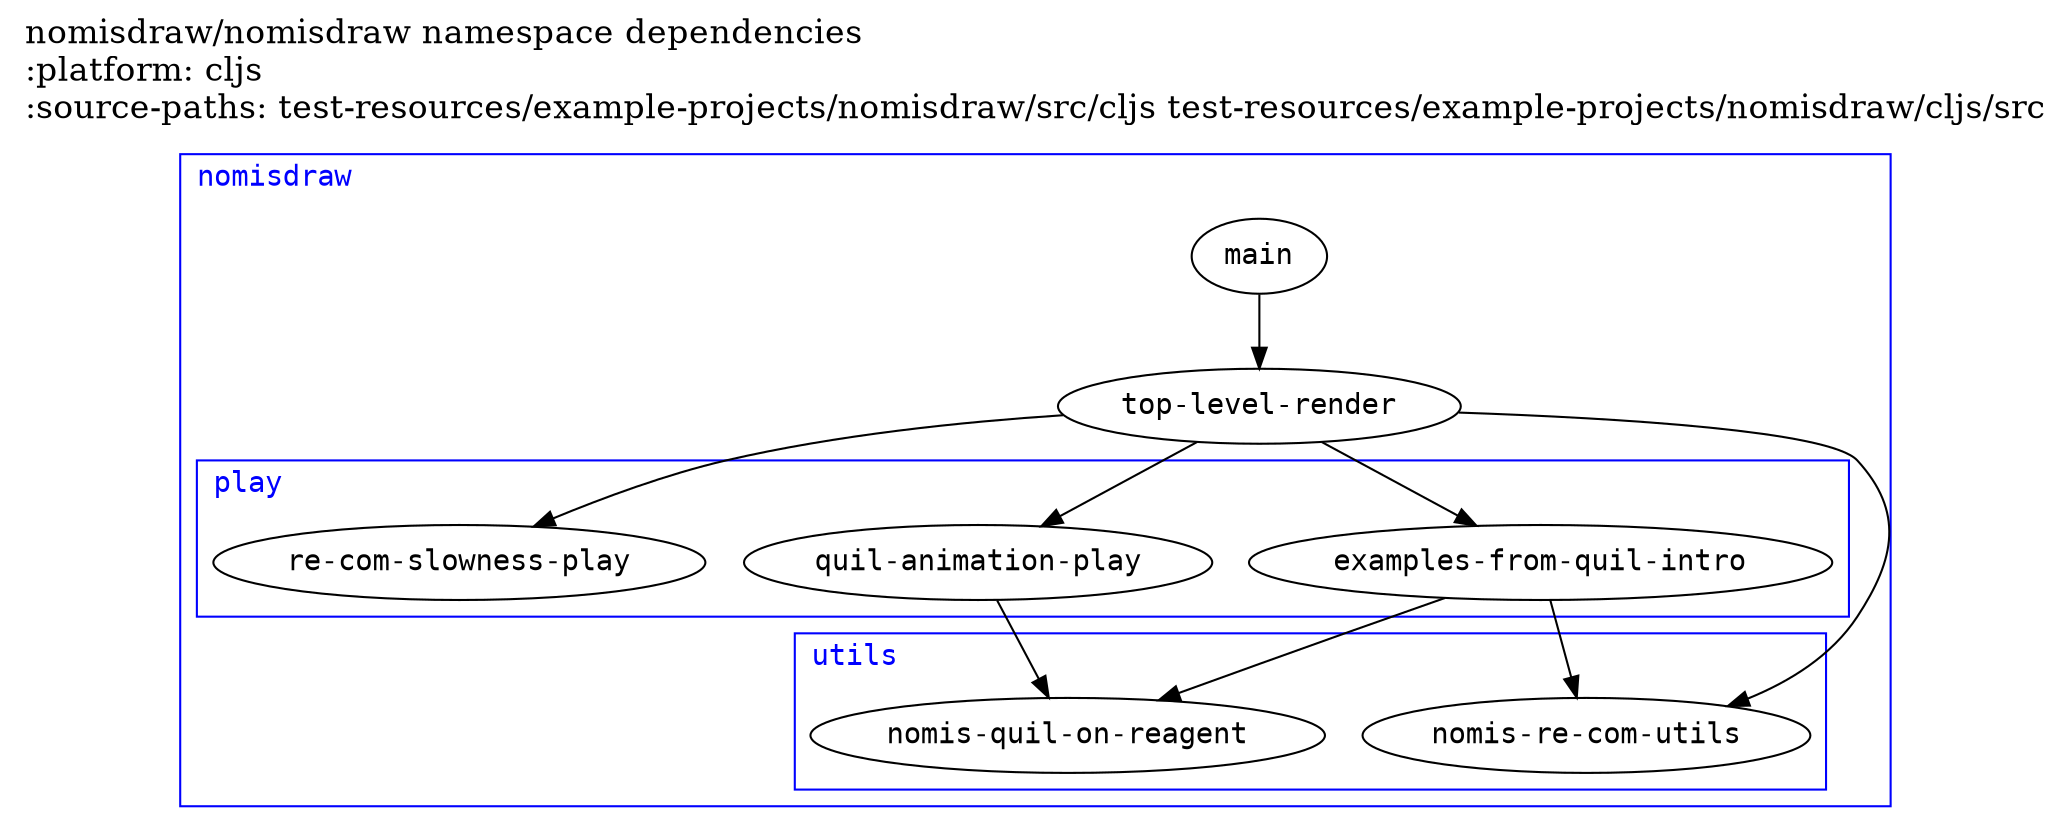 digraph {
graph[dpi=300, rankdir=TP]
node[fontname="Monospace"]
edge[fontname="Monospace"]

labeljust=left
subgraph cluster2 {
graph[dpi=100, style=solid, label="nomisdraw", color=blue, fontcolor=blue, fontname="Monospace", rankdir=TP]
node[fontname="Monospace"]
edge[fontname="Monospace"]

node4[style=solid, label="main", color=black, fontcolor=black]
node6[style=solid, label="top-level-render", color=black, fontcolor=black]
labeljust=left
subgraph cluster8 {
graph[dpi=100, style=solid, label="play", color=blue, fontcolor=blue, fontname="Monospace", rankdir=TP]
node[fontname="Monospace"]
edge[fontname="Monospace"]

node10[style=solid, label="quil-animation-play", color=black, fontcolor=black]
node12[style=solid, label="re-com-slowness-play", color=black, fontcolor=black]
node14[style=solid, label="examples-from-quil-intro", color=black, fontcolor=black]
labeljust=left
}

subgraph cluster16 {
graph[dpi=100, style=solid, label="utils", color=blue, fontcolor=blue, fontname="Monospace", rankdir=TP]
node[fontname="Monospace"]
edge[fontname="Monospace"]

node18[style=solid, label="nomis-re-com-utils", color=black, fontcolor=black]
node20[style=solid, label="nomis-quil-on-reagent", color=black, fontcolor=black]
labeljust=left
}

}

node10 -> node20[style=solid, label=""]
node4 -> node6[style=solid, label=""]
node14 -> node18[style=solid, label=""]
node14 -> node20[style=solid, label=""]
node6 -> node10[style=solid, label=""]
node6 -> node12[style=solid, label=""]
node6 -> node14[style=solid, label=""]
node6 -> node18[style=solid, label=""]
label="nomisdraw/nomisdraw namespace dependencies\l:platform: cljs\l:source-paths: test-resources/example-projects/nomisdraw/src/cljs test-resources/example-projects/nomisdraw/cljs/src\l"
labelloc=top
fontsize=16.0
}
